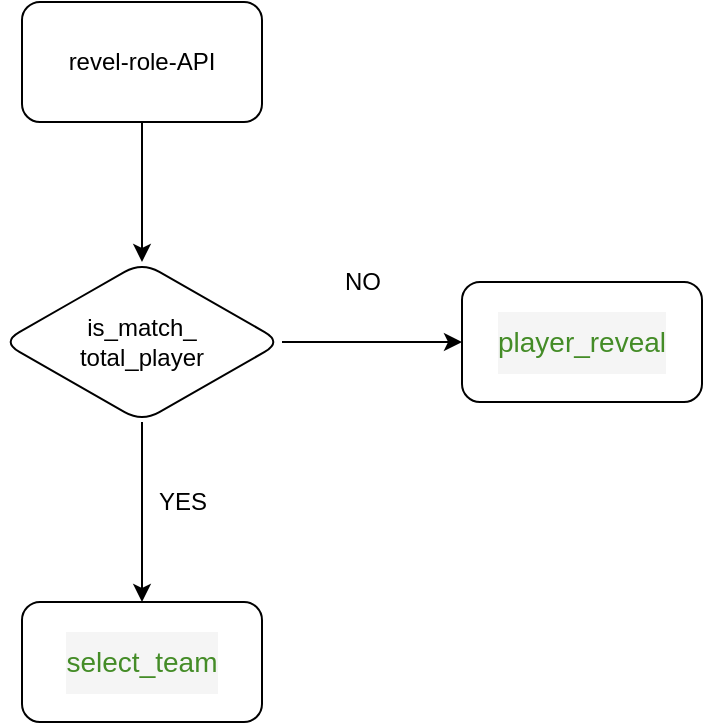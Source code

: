 <mxfile version="14.0.1" type="github" pages="7"><diagram id="4bjPKMzNH8aeOtXcO2TN" name="reveal-role API"><mxGraphModel dx="1422" dy="801" grid="1" gridSize="10" guides="1" tooltips="1" connect="1" arrows="1" fold="1" page="1" pageScale="1" pageWidth="850" pageHeight="1100" math="0" shadow="0"><root><mxCell id="0"/><mxCell id="1" parent="0"/><mxCell id="T6hAGO6oxij6z7EQiM0f-4" value="" style="edgeStyle=orthogonalEdgeStyle;rounded=0;orthogonalLoop=1;jettySize=auto;html=1;" edge="1" parent="1" source="T6hAGO6oxij6z7EQiM0f-2" target="T6hAGO6oxij6z7EQiM0f-3"><mxGeometry relative="1" as="geometry"/></mxCell><mxCell id="T6hAGO6oxij6z7EQiM0f-2" value="revel-role-API" style="rounded=1;whiteSpace=wrap;html=1;" vertex="1" parent="1"><mxGeometry x="310" y="70" width="120" height="60" as="geometry"/></mxCell><mxCell id="T6hAGO6oxij6z7EQiM0f-6" value="" style="edgeStyle=orthogonalEdgeStyle;rounded=0;orthogonalLoop=1;jettySize=auto;html=1;" edge="1" parent="1" source="T6hAGO6oxij6z7EQiM0f-3" target="T6hAGO6oxij6z7EQiM0f-5"><mxGeometry relative="1" as="geometry"/></mxCell><mxCell id="T6hAGO6oxij6z7EQiM0f-9" value="" style="edgeStyle=orthogonalEdgeStyle;rounded=0;orthogonalLoop=1;jettySize=auto;html=1;" edge="1" parent="1" source="T6hAGO6oxij6z7EQiM0f-3" target="T6hAGO6oxij6z7EQiM0f-8"><mxGeometry relative="1" as="geometry"/></mxCell><mxCell id="T6hAGO6oxij6z7EQiM0f-3" value="is_match_&lt;br&gt;total_player" style="rhombus;whiteSpace=wrap;html=1;rounded=1;" vertex="1" parent="1"><mxGeometry x="300" y="200" width="140" height="80" as="geometry"/></mxCell><mxCell id="T6hAGO6oxij6z7EQiM0f-5" value="&lt;div style=&quot;color: rgb(51 , 51 , 51) ; background-color: rgb(245 , 245 , 245) ; line-height: 30px&quot;&gt;&lt;div style=&quot;line-height: 30px&quot;&gt;&lt;span style=&quot;color: rgb(68 , 140 , 39)&quot;&gt;&lt;font style=&quot;font-size: 14px&quot;&gt;player_reveal&lt;/font&gt;&lt;/span&gt;&lt;/div&gt;&lt;/div&gt;" style="whiteSpace=wrap;html=1;rounded=1;" vertex="1" parent="1"><mxGeometry x="530" y="210" width="120" height="60" as="geometry"/></mxCell><mxCell id="T6hAGO6oxij6z7EQiM0f-7" value="NO" style="text;html=1;align=center;verticalAlign=middle;resizable=0;points=[];autosize=1;" vertex="1" parent="1"><mxGeometry x="465" y="200" width="30" height="20" as="geometry"/></mxCell><mxCell id="T6hAGO6oxij6z7EQiM0f-8" value="&lt;div style=&quot;color: rgb(51 , 51 , 51) ; background-color: rgb(245 , 245 , 245) ; line-height: 30px&quot;&gt;&lt;span style=&quot;color: rgb(68 , 140 , 39)&quot;&gt;&lt;font style=&quot;font-size: 14px&quot;&gt;select_team&lt;/font&gt;&lt;/span&gt;&lt;/div&gt;" style="whiteSpace=wrap;html=1;rounded=1;" vertex="1" parent="1"><mxGeometry x="310" y="370" width="120" height="60" as="geometry"/></mxCell><mxCell id="T6hAGO6oxij6z7EQiM0f-10" value="YES" style="text;html=1;align=center;verticalAlign=middle;resizable=0;points=[];autosize=1;" vertex="1" parent="1"><mxGeometry x="370" y="310" width="40" height="20" as="geometry"/></mxCell></root></mxGraphModel></diagram><diagram id="yqV_gZ8TadmTGkZPHK36" name="confirm-team "><mxGraphModel dx="1422" dy="801" grid="1" gridSize="10" guides="1" tooltips="1" connect="1" arrows="1" fold="1" page="1" pageScale="1" pageWidth="850" pageHeight="1100" math="0" shadow="0"><root><mxCell id="sFkLVTqMHFBTYTZOb6-k-0"/><mxCell id="sFkLVTqMHFBTYTZOb6-k-1" parent="sFkLVTqMHFBTYTZOb6-k-0"/><mxCell id="sFkLVTqMHFBTYTZOb6-k-12" value="" style="edgeStyle=orthogonalEdgeStyle;rounded=0;orthogonalLoop=1;jettySize=auto;html=1;" edge="1" parent="sFkLVTqMHFBTYTZOb6-k-1" source="sFkLVTqMHFBTYTZOb6-k-3" target="sFkLVTqMHFBTYTZOb6-k-9"><mxGeometry relative="1" as="geometry"/></mxCell><mxCell id="sFkLVTqMHFBTYTZOb6-k-3" value="confirm-team API" style="rounded=1;whiteSpace=wrap;html=1;" vertex="1" parent="sFkLVTqMHFBTYTZOb6-k-1"><mxGeometry x="310" y="70" width="120" height="60" as="geometry"/></mxCell><mxCell id="ANcndfg2ulrUfIX1jclb-1" value="" style="edgeStyle=orthogonalEdgeStyle;rounded=0;orthogonalLoop=1;jettySize=auto;html=1;" edge="1" parent="sFkLVTqMHFBTYTZOb6-k-1" source="sFkLVTqMHFBTYTZOb6-k-9" target="ANcndfg2ulrUfIX1jclb-0"><mxGeometry relative="1" as="geometry"/></mxCell><mxCell id="sFkLVTqMHFBTYTZOb6-k-9" value="&lt;div style=&quot;color: rgb(51 , 51 , 51) ; background-color: rgb(245 , 245 , 245) ; line-height: 30px&quot;&gt;&lt;div style=&quot;line-height: 30px&quot;&gt;&lt;span style=&quot;color: rgb(68 , 140 , 39)&quot;&gt;&lt;font style=&quot;font-size: 14px&quot;&gt;team_review&lt;/font&gt;&lt;/span&gt;&lt;/div&gt;&lt;/div&gt;" style="whiteSpace=wrap;html=1;rounded=1;" vertex="1" parent="sFkLVTqMHFBTYTZOb6-k-1"><mxGeometry x="310" y="210" width="120" height="60" as="geometry"/></mxCell><mxCell id="ANcndfg2ulrUfIX1jclb-0" value="END" style="ellipse;whiteSpace=wrap;html=1;rounded=1;" vertex="1" parent="sFkLVTqMHFBTYTZOb6-k-1"><mxGeometry x="325" y="340" width="90" height="50" as="geometry"/></mxCell></root></mxGraphModel></diagram><diagram name="team-review API" id="aOSsLffMoqjmoMbgBpNy"><mxGraphModel dx="1422" dy="801" grid="1" gridSize="10" guides="1" tooltips="1" connect="1" arrows="1" fold="1" page="1" pageScale="1" pageWidth="850" pageHeight="1100" math="0" shadow="0"><root><mxCell id="OFy2fepHRHy_UBQ8iZDq-0"/><mxCell id="OFy2fepHRHy_UBQ8iZDq-1" parent="OFy2fepHRHy_UBQ8iZDq-0"/><mxCell id="OFy2fepHRHy_UBQ8iZDq-2" value="" style="edgeStyle=orthogonalEdgeStyle;rounded=0;orthogonalLoop=1;jettySize=auto;html=1;" edge="1" parent="OFy2fepHRHy_UBQ8iZDq-1" source="OFy2fepHRHy_UBQ8iZDq-3" target="OFy2fepHRHy_UBQ8iZDq-6"><mxGeometry relative="1" as="geometry"/></mxCell><mxCell id="OFy2fepHRHy_UBQ8iZDq-3" value="revel-role-API" style="rounded=1;whiteSpace=wrap;html=1;" vertex="1" parent="OFy2fepHRHy_UBQ8iZDq-1"><mxGeometry x="310" y="70" width="120" height="60" as="geometry"/></mxCell><mxCell id="OFy2fepHRHy_UBQ8iZDq-4" value="" style="edgeStyle=orthogonalEdgeStyle;rounded=0;orthogonalLoop=1;jettySize=auto;html=1;" edge="1" parent="OFy2fepHRHy_UBQ8iZDq-1" source="OFy2fepHRHy_UBQ8iZDq-6" target="OFy2fepHRHy_UBQ8iZDq-7"><mxGeometry relative="1" as="geometry"/></mxCell><mxCell id="OFy2fepHRHy_UBQ8iZDq-12" value="" style="edgeStyle=orthogonalEdgeStyle;rounded=0;orthogonalLoop=1;jettySize=auto;html=1;entryX=0.5;entryY=0;entryDx=0;entryDy=0;" edge="1" parent="OFy2fepHRHy_UBQ8iZDq-1" source="OFy2fepHRHy_UBQ8iZDq-6" target="OFy2fepHRHy_UBQ8iZDq-14"><mxGeometry relative="1" as="geometry"/></mxCell><mxCell id="OFy2fepHRHy_UBQ8iZDq-6" value="is_match_&lt;br&gt;total_player" style="rhombus;whiteSpace=wrap;html=1;rounded=1;" vertex="1" parent="OFy2fepHRHy_UBQ8iZDq-1"><mxGeometry x="300" y="200" width="140" height="80" as="geometry"/></mxCell><mxCell id="OFy2fepHRHy_UBQ8iZDq-7" value="&lt;div style=&quot;color: rgb(51 , 51 , 51) ; background-color: rgb(245 , 245 , 245) ; line-height: 30px&quot;&gt;&lt;div style=&quot;line-height: 30px&quot;&gt;&lt;span style=&quot;color: rgb(68 , 140 , 39)&quot;&gt;&lt;font style=&quot;font-size: 14px&quot;&gt;review_info&lt;/font&gt;&lt;/span&gt;&lt;/div&gt;&lt;/div&gt;" style="whiteSpace=wrap;html=1;rounded=1;" vertex="1" parent="OFy2fepHRHy_UBQ8iZDq-1"><mxGeometry x="530" y="210" width="120" height="60" as="geometry"/></mxCell><mxCell id="OFy2fepHRHy_UBQ8iZDq-8" value="NO" style="text;html=1;align=center;verticalAlign=middle;resizable=0;points=[];autosize=1;" vertex="1" parent="OFy2fepHRHy_UBQ8iZDq-1"><mxGeometry x="465" y="200" width="30" height="20" as="geometry"/></mxCell><mxCell id="OFy2fepHRHy_UBQ8iZDq-9" value="&lt;div style=&quot;color: rgb(51 , 51 , 51) ; background-color: rgb(245 , 245 , 245) ; line-height: 30px&quot;&gt;&lt;span style=&quot;color: rgb(68 , 140 , 39)&quot;&gt;&lt;font style=&quot;font-size: 14px&quot;&gt;rejected_spy_win&lt;/font&gt;&lt;/span&gt;&lt;/div&gt;" style="whiteSpace=wrap;html=1;rounded=1;" vertex="1" parent="OFy2fepHRHy_UBQ8iZDq-1"><mxGeometry x="550" y="520" width="120" height="60" as="geometry"/></mxCell><mxCell id="OFy2fepHRHy_UBQ8iZDq-10" value="YES" style="text;html=1;align=center;verticalAlign=middle;resizable=0;points=[];autosize=1;" vertex="1" parent="OFy2fepHRHy_UBQ8iZDq-1"><mxGeometry x="370" y="310" width="40" height="20" as="geometry"/></mxCell><mxCell id="OFy2fepHRHy_UBQ8iZDq-16" value="" style="edgeStyle=orthogonalEdgeStyle;rounded=0;orthogonalLoop=1;jettySize=auto;html=1;" edge="1" parent="OFy2fepHRHy_UBQ8iZDq-1" source="OFy2fepHRHy_UBQ8iZDq-14" target="OFy2fepHRHy_UBQ8iZDq-15"><mxGeometry relative="1" as="geometry"/></mxCell><mxCell id="OFy2fepHRHy_UBQ8iZDq-18" value="" style="edgeStyle=orthogonalEdgeStyle;rounded=0;orthogonalLoop=1;jettySize=auto;html=1;entryX=0.5;entryY=0;entryDx=0;entryDy=0;" edge="1" parent="OFy2fepHRHy_UBQ8iZDq-1" source="OFy2fepHRHy_UBQ8iZDq-14" target="OFy2fepHRHy_UBQ8iZDq-21"><mxGeometry relative="1" as="geometry"><mxPoint x="370" y="520" as="targetPoint"/></mxGeometry></mxCell><mxCell id="OFy2fepHRHy_UBQ8iZDq-14" value="is_team_review&amp;nbsp;" style="rhombus;whiteSpace=wrap;html=1;rounded=1;" vertex="1" parent="OFy2fepHRHy_UBQ8iZDq-1"><mxGeometry x="300" y="350" width="140" height="80" as="geometry"/></mxCell><mxCell id="OFy2fepHRHy_UBQ8iZDq-15" value="&lt;span style=&quot;color: rgb(68 , 140 , 39) ; font-size: 14px ; background-color: rgb(245 , 245 , 245)&quot;&gt;team_approved&lt;/span&gt;" style="whiteSpace=wrap;html=1;rounded=1;" vertex="1" parent="OFy2fepHRHy_UBQ8iZDq-1"><mxGeometry x="530" y="360" width="120" height="60" as="geometry"/></mxCell><mxCell id="OFy2fepHRHy_UBQ8iZDq-19" value="True" style="text;html=1;align=center;verticalAlign=middle;resizable=0;points=[];autosize=1;" vertex="1" parent="OFy2fepHRHy_UBQ8iZDq-1"><mxGeometry x="460" y="360" width="40" height="20" as="geometry"/></mxCell><mxCell id="OFy2fepHRHy_UBQ8iZDq-20" value="False" style="text;html=1;align=center;verticalAlign=middle;resizable=0;points=[];autosize=1;" vertex="1" parent="OFy2fepHRHy_UBQ8iZDq-1"><mxGeometry x="390" y="460" width="40" height="20" as="geometry"/></mxCell><mxCell id="OFy2fepHRHy_UBQ8iZDq-22" value="" style="edgeStyle=orthogonalEdgeStyle;rounded=0;orthogonalLoop=1;jettySize=auto;html=1;" edge="1" parent="OFy2fepHRHy_UBQ8iZDq-1" source="OFy2fepHRHy_UBQ8iZDq-21" target="OFy2fepHRHy_UBQ8iZDq-9"><mxGeometry relative="1" as="geometry"/></mxCell><mxCell id="OFy2fepHRHy_UBQ8iZDq-25" value="" style="edgeStyle=orthogonalEdgeStyle;rounded=0;orthogonalLoop=1;jettySize=auto;html=1;" edge="1" parent="OFy2fepHRHy_UBQ8iZDq-1" source="OFy2fepHRHy_UBQ8iZDq-21" target="OFy2fepHRHy_UBQ8iZDq-24"><mxGeometry relative="1" as="geometry"/></mxCell><mxCell id="OFy2fepHRHy_UBQ8iZDq-21" value="team_track_count == 5&amp;nbsp;" style="rhombus;whiteSpace=wrap;html=1;rounded=1;" vertex="1" parent="OFy2fepHRHy_UBQ8iZDq-1"><mxGeometry x="290" y="505" width="160" height="90" as="geometry"/></mxCell><mxCell id="OFy2fepHRHy_UBQ8iZDq-23" value="Yes" style="text;html=1;align=center;verticalAlign=middle;resizable=0;points=[];autosize=1;" vertex="1" parent="OFy2fepHRHy_UBQ8iZDq-1"><mxGeometry x="480" y="510" width="40" height="20" as="geometry"/></mxCell><mxCell id="OFy2fepHRHy_UBQ8iZDq-27" value="" style="edgeStyle=orthogonalEdgeStyle;rounded=0;orthogonalLoop=1;jettySize=auto;html=1;" edge="1" parent="OFy2fepHRHy_UBQ8iZDq-1" source="OFy2fepHRHy_UBQ8iZDq-24" target="OFy2fepHRHy_UBQ8iZDq-26"><mxGeometry relative="1" as="geometry"/></mxCell><mxCell id="OFy2fepHRHy_UBQ8iZDq-24" value="&lt;div style=&quot;color: rgb(51 , 51 , 51) ; background-color: rgb(245 , 245 , 245) ; line-height: 30px&quot;&gt;&lt;span style=&quot;color: rgb(68 , 140 , 39)&quot;&gt;&lt;font style=&quot;font-size: 14px&quot;&gt;team_rejected&lt;/font&gt;&lt;/span&gt;&lt;/div&gt;" style="whiteSpace=wrap;html=1;rounded=1;" vertex="1" parent="OFy2fepHRHy_UBQ8iZDq-1"><mxGeometry x="310" y="660" width="120" height="60" as="geometry"/></mxCell><mxCell id="OFy2fepHRHy_UBQ8iZDq-26" value="END" style="ellipse;whiteSpace=wrap;html=1;rounded=1;" vertex="1" parent="OFy2fepHRHy_UBQ8iZDq-1"><mxGeometry x="320" y="800" width="100" height="50" as="geometry"/></mxCell></root></mxGraphModel></diagram><diagram name="start-mission API" id="vTjEOyMiH5TXqNmSRghD"><mxGraphModel dx="1422" dy="801" grid="1" gridSize="10" guides="1" tooltips="1" connect="1" arrows="1" fold="1" page="1" pageScale="1" pageWidth="850" pageHeight="1100" math="0" shadow="0"><root><mxCell id="FvoozDznrUcktbcKRaRK-0"/><mxCell id="FvoozDznrUcktbcKRaRK-1" parent="FvoozDznrUcktbcKRaRK-0"/><mxCell id="FvoozDznrUcktbcKRaRK-2" value="" style="edgeStyle=orthogonalEdgeStyle;rounded=0;orthogonalLoop=1;jettySize=auto;html=1;" edge="1" parent="FvoozDznrUcktbcKRaRK-1" source="FvoozDznrUcktbcKRaRK-3" target="FvoozDznrUcktbcKRaRK-5"><mxGeometry relative="1" as="geometry"/></mxCell><mxCell id="FvoozDznrUcktbcKRaRK-3" value="start-mission API" style="rounded=1;whiteSpace=wrap;html=1;" vertex="1" parent="FvoozDznrUcktbcKRaRK-1"><mxGeometry x="310" y="70" width="120" height="60" as="geometry"/></mxCell><mxCell id="FvoozDznrUcktbcKRaRK-4" value="" style="edgeStyle=orthogonalEdgeStyle;rounded=0;orthogonalLoop=1;jettySize=auto;html=1;" edge="1" parent="FvoozDznrUcktbcKRaRK-1" source="FvoozDznrUcktbcKRaRK-5" target="FvoozDznrUcktbcKRaRK-6"><mxGeometry relative="1" as="geometry"/></mxCell><mxCell id="FvoozDznrUcktbcKRaRK-5" value="&lt;div style=&quot;color: rgb(51 , 51 , 51) ; background-color: rgb(245 , 245 , 245) ; line-height: 30px&quot;&gt;&lt;div style=&quot;line-height: 30px&quot;&gt;&lt;span style=&quot;color: rgb(68 , 140 , 39)&quot;&gt;&lt;font style=&quot;font-size: 14px&quot;&gt;mission&lt;/font&gt;&lt;/span&gt;&lt;/div&gt;&lt;/div&gt;" style="whiteSpace=wrap;html=1;rounded=1;" vertex="1" parent="FvoozDznrUcktbcKRaRK-1"><mxGeometry x="310" y="210" width="120" height="60" as="geometry"/></mxCell><mxCell id="FvoozDznrUcktbcKRaRK-6" value="END" style="ellipse;whiteSpace=wrap;html=1;rounded=1;" vertex="1" parent="FvoozDznrUcktbcKRaRK-1"><mxGeometry x="325" y="340" width="90" height="50" as="geometry"/></mxCell></root></mxGraphModel></diagram><diagram name="mission API" id="aqO6581YAEGjdF2K99CJ"><mxGraphModel dx="1422" dy="801" grid="1" gridSize="10" guides="1" tooltips="1" connect="1" arrows="1" fold="1" page="1" pageScale="1" pageWidth="850" pageHeight="1100" math="0" shadow="0"><root><mxCell id="drDVZOMTMo2ZCsD4C7km-0"/><mxCell id="drDVZOMTMo2ZCsD4C7km-1" parent="drDVZOMTMo2ZCsD4C7km-0"/><mxCell id="drDVZOMTMo2ZCsD4C7km-2" value="" style="edgeStyle=orthogonalEdgeStyle;rounded=0;orthogonalLoop=1;jettySize=auto;html=1;" edge="1" parent="drDVZOMTMo2ZCsD4C7km-1" source="drDVZOMTMo2ZCsD4C7km-3" target="drDVZOMTMo2ZCsD4C7km-8"><mxGeometry relative="1" as="geometry"><mxPoint x="370" y="210" as="targetPoint"/></mxGeometry></mxCell><mxCell id="drDVZOMTMo2ZCsD4C7km-3" value="mission API" style="rounded=1;whiteSpace=wrap;html=1;" vertex="1" parent="drDVZOMTMo2ZCsD4C7km-1"><mxGeometry x="310" y="70" width="120" height="60" as="geometry"/></mxCell><mxCell id="drDVZOMTMo2ZCsD4C7km-4" value="" style="edgeStyle=orthogonalEdgeStyle;rounded=0;orthogonalLoop=1;jettySize=auto;html=1;exitX=0.5;exitY=1;exitDx=0;exitDy=0;" edge="1" parent="drDVZOMTMo2ZCsD4C7km-1" source="drDVZOMTMo2ZCsD4C7km-8" target="drDVZOMTMo2ZCsD4C7km-7"><mxGeometry relative="1" as="geometry"><mxPoint x="370" y="270" as="sourcePoint"/><mxPoint x="370" y="340" as="targetPoint"/></mxGeometry></mxCell><mxCell id="drDVZOMTMo2ZCsD4C7km-13" value="" style="edgeStyle=orthogonalEdgeStyle;rounded=0;orthogonalLoop=1;jettySize=auto;html=1;" edge="1" parent="drDVZOMTMo2ZCsD4C7km-1" source="drDVZOMTMo2ZCsD4C7km-7" target="drDVZOMTMo2ZCsD4C7km-12"><mxGeometry relative="1" as="geometry"/></mxCell><mxCell id="drDVZOMTMo2ZCsD4C7km-7" value="&lt;div style=&quot;color: rgb(51 , 51 , 51) ; background-color: rgb(245 , 245 , 245) ; line-height: 30px&quot;&gt;&lt;div style=&quot;line-height: 30px&quot;&gt;&lt;span style=&quot;color: rgb(68 , 140 , 39)&quot;&gt;&lt;font style=&quot;font-size: 14px&quot;&gt;mission_results&lt;/font&gt;&lt;/span&gt;&lt;/div&gt;&lt;/div&gt;" style="whiteSpace=wrap;html=1;rounded=1;" vertex="1" parent="drDVZOMTMo2ZCsD4C7km-1"><mxGeometry x="310" y="350" width="120" height="60" as="geometry"/></mxCell><mxCell id="drDVZOMTMo2ZCsD4C7km-10" value="" style="edgeStyle=orthogonalEdgeStyle;rounded=0;orthogonalLoop=1;jettySize=auto;html=1;" edge="1" parent="drDVZOMTMo2ZCsD4C7km-1" source="drDVZOMTMo2ZCsD4C7km-8" target="drDVZOMTMo2ZCsD4C7km-9"><mxGeometry relative="1" as="geometry"/></mxCell><mxCell id="drDVZOMTMo2ZCsD4C7km-8" value="is_equal&amp;nbsp;&lt;br&gt;team member ?" style="rhombus;whiteSpace=wrap;html=1;" vertex="1" parent="drDVZOMTMo2ZCsD4C7km-1"><mxGeometry x="297.5" y="180" width="145" height="100" as="geometry"/></mxCell><mxCell id="drDVZOMTMo2ZCsD4C7km-9" value="&lt;font color=&quot;#448c27&quot;&gt;&lt;span style=&quot;font-size: 14px ; background-color: rgb(245 , 245 , 245)&quot;&gt;mission_info&lt;/span&gt;&lt;/font&gt;" style="whiteSpace=wrap;html=1;" vertex="1" parent="drDVZOMTMo2ZCsD4C7km-1"><mxGeometry x="500" y="200" width="120" height="60" as="geometry"/></mxCell><mxCell id="drDVZOMTMo2ZCsD4C7km-11" value="NO" style="text;html=1;align=center;verticalAlign=middle;resizable=0;points=[];autosize=1;" vertex="1" parent="drDVZOMTMo2ZCsD4C7km-1"><mxGeometry x="435" y="200" width="30" height="20" as="geometry"/></mxCell><mxCell id="drDVZOMTMo2ZCsD4C7km-12" value="END" style="ellipse;whiteSpace=wrap;html=1;rounded=1;" vertex="1" parent="drDVZOMTMo2ZCsD4C7km-1"><mxGeometry x="325" y="470" width="90" height="50" as="geometry"/></mxCell></root></mxGraphModel></diagram><diagram name="tap-card API" id="mZGvt5QN9iYqex2-L6w7"><mxGraphModel dx="1422" dy="801" grid="1" gridSize="10" guides="1" tooltips="1" connect="1" arrows="1" fold="1" page="1" pageScale="1" pageWidth="850" pageHeight="1100" math="0" shadow="0"><root><mxCell id="6Zt150o9QPhkTCwlNDep-0"/><mxCell id="6Zt150o9QPhkTCwlNDep-1" parent="6Zt150o9QPhkTCwlNDep-0"/><mxCell id="6Zt150o9QPhkTCwlNDep-2" value="" style="edgeStyle=orthogonalEdgeStyle;rounded=0;orthogonalLoop=1;jettySize=auto;html=1;" edge="1" parent="6Zt150o9QPhkTCwlNDep-1" source="6Zt150o9QPhkTCwlNDep-3" target="6Zt150o9QPhkTCwlNDep-8"><mxGeometry relative="1" as="geometry"><mxPoint x="370" y="210" as="targetPoint"/></mxGeometry></mxCell><mxCell id="6Zt150o9QPhkTCwlNDep-3" value="Tap-card API" style="rounded=1;whiteSpace=wrap;html=1;" vertex="1" parent="6Zt150o9QPhkTCwlNDep-1"><mxGeometry x="310" y="70" width="120" height="60" as="geometry"/></mxCell><mxCell id="6Zt150o9QPhkTCwlNDep-4" value="" style="edgeStyle=orthogonalEdgeStyle;rounded=0;orthogonalLoop=1;jettySize=auto;html=1;exitX=0.5;exitY=1;exitDx=0;exitDy=0;entryX=0.5;entryY=0;entryDx=0;entryDy=0;" edge="1" parent="6Zt150o9QPhkTCwlNDep-1" source="6Zt150o9QPhkTCwlNDep-8" target="6Zt150o9QPhkTCwlNDep-13"><mxGeometry relative="1" as="geometry"><mxPoint x="370" y="270" as="sourcePoint"/><mxPoint x="370" y="350" as="targetPoint"/></mxGeometry></mxCell><mxCell id="6Zt150o9QPhkTCwlNDep-7" value="" style="edgeStyle=orthogonalEdgeStyle;rounded=0;orthogonalLoop=1;jettySize=auto;html=1;" edge="1" parent="6Zt150o9QPhkTCwlNDep-1" source="6Zt150o9QPhkTCwlNDep-8" target="6Zt150o9QPhkTCwlNDep-9"><mxGeometry relative="1" as="geometry"/></mxCell><mxCell id="6Zt150o9QPhkTCwlNDep-8" value="is_equal&amp;nbsp;&lt;br&gt;tap_card ?" style="rhombus;whiteSpace=wrap;html=1;" vertex="1" parent="6Zt150o9QPhkTCwlNDep-1"><mxGeometry x="308.75" y="180" width="122.5" height="80" as="geometry"/></mxCell><mxCell id="6Zt150o9QPhkTCwlNDep-9" value="&lt;font color=&quot;#448c27&quot;&gt;&lt;span style=&quot;font-size: 14px ; background-color: rgb(245 , 245 , 245)&quot;&gt;show_card&lt;/span&gt;&lt;/font&gt;" style="whiteSpace=wrap;html=1;" vertex="1" parent="6Zt150o9QPhkTCwlNDep-1"><mxGeometry x="490" y="190" width="120" height="60" as="geometry"/></mxCell><mxCell id="6Zt150o9QPhkTCwlNDep-10" value="NO" style="text;html=1;align=center;verticalAlign=middle;resizable=0;points=[];autosize=1;" vertex="1" parent="6Zt150o9QPhkTCwlNDep-1"><mxGeometry x="435" y="200" width="30" height="20" as="geometry"/></mxCell><mxCell id="6Zt150o9QPhkTCwlNDep-11" value="END" style="ellipse;whiteSpace=wrap;html=1;rounded=1;" vertex="1" parent="6Zt150o9QPhkTCwlNDep-1"><mxGeometry x="325" y="580" width="90" height="50" as="geometry"/></mxCell><mxCell id="6Zt150o9QPhkTCwlNDep-12" value="YES" style="text;html=1;align=center;verticalAlign=middle;resizable=0;points=[];autosize=1;" vertex="1" parent="6Zt150o9QPhkTCwlNDep-1"><mxGeometry x="380" y="300" width="40" height="20" as="geometry"/></mxCell><mxCell id="6Zt150o9QPhkTCwlNDep-15" value="" style="edgeStyle=orthogonalEdgeStyle;rounded=0;orthogonalLoop=1;jettySize=auto;html=1;entryX=0;entryY=0.5;entryDx=0;entryDy=0;" edge="1" parent="6Zt150o9QPhkTCwlNDep-1" source="6Zt150o9QPhkTCwlNDep-13" target="6Zt150o9QPhkTCwlNDep-17"><mxGeometry relative="1" as="geometry"><mxPoint x="512.5" y="370" as="targetPoint"/></mxGeometry></mxCell><mxCell id="6Zt150o9QPhkTCwlNDep-21" value="" style="edgeStyle=orthogonalEdgeStyle;rounded=0;orthogonalLoop=1;jettySize=auto;html=1;" edge="1" parent="6Zt150o9QPhkTCwlNDep-1" source="6Zt150o9QPhkTCwlNDep-13" target="6Zt150o9QPhkTCwlNDep-20"><mxGeometry relative="1" as="geometry"/></mxCell><mxCell id="6Zt150o9QPhkTCwlNDep-13" value="is_ game&lt;br&gt;ended&amp;nbsp;?" style="rhombus;whiteSpace=wrap;html=1;" vertex="1" parent="6Zt150o9QPhkTCwlNDep-1"><mxGeometry x="308.75" y="330" width="122.5" height="80" as="geometry"/></mxCell><mxCell id="6Zt150o9QPhkTCwlNDep-16" value="Yes" style="text;html=1;align=center;verticalAlign=middle;resizable=0;points=[];autosize=1;" vertex="1" parent="6Zt150o9QPhkTCwlNDep-1"><mxGeometry x="460" y="345" width="40" height="20" as="geometry"/></mxCell><mxCell id="6Zt150o9QPhkTCwlNDep-17" value="END" style="ellipse;whiteSpace=wrap;html=1;rounded=1;" vertex="1" parent="6Zt150o9QPhkTCwlNDep-1"><mxGeometry x="530" y="345" width="90" height="50" as="geometry"/></mxCell><mxCell id="6Zt150o9QPhkTCwlNDep-19" value="NO" style="text;html=1;align=center;verticalAlign=middle;resizable=0;points=[];autosize=1;" vertex="1" parent="6Zt150o9QPhkTCwlNDep-1"><mxGeometry x="390" y="420" width="30" height="20" as="geometry"/></mxCell><mxCell id="6Zt150o9QPhkTCwlNDep-22" value="" style="edgeStyle=orthogonalEdgeStyle;rounded=0;orthogonalLoop=1;jettySize=auto;html=1;" edge="1" parent="6Zt150o9QPhkTCwlNDep-1" source="6Zt150o9QPhkTCwlNDep-20" target="6Zt150o9QPhkTCwlNDep-11"><mxGeometry relative="1" as="geometry"/></mxCell><mxCell id="6Zt150o9QPhkTCwlNDep-20" value="&lt;font color=&quot;#448c27&quot;&gt;&lt;span style=&quot;font-size: 14px ; background-color: rgb(245 , 245 , 245)&quot;&gt;select_team&lt;/span&gt;&lt;/font&gt;" style="whiteSpace=wrap;html=1;" vertex="1" parent="6Zt150o9QPhkTCwlNDep-1"><mxGeometry x="310" y="460" width="120" height="60" as="geometry"/></mxCell></root></mxGraphModel></diagram><diagram name="check / left_game API" id="61KiZy0KFkvDdmlji9yU"><mxGraphModel dx="1422" dy="801" grid="1" gridSize="10" guides="1" tooltips="1" connect="1" arrows="1" fold="1" page="1" pageScale="1" pageWidth="850" pageHeight="1100" math="0" shadow="0"><root><mxCell id="I-0mFLxbnyYpX0Yo7mr8-0"/><mxCell id="I-0mFLxbnyYpX0Yo7mr8-1" parent="I-0mFLxbnyYpX0Yo7mr8-0"/><mxCell id="I-0mFLxbnyYpX0Yo7mr8-2" value="" style="edgeStyle=orthogonalEdgeStyle;rounded=0;orthogonalLoop=1;jettySize=auto;html=1;" edge="1" parent="I-0mFLxbnyYpX0Yo7mr8-1" source="I-0mFLxbnyYpX0Yo7mr8-3" target="I-0mFLxbnyYpX0Yo7mr8-6"><mxGeometry relative="1" as="geometry"><mxPoint x="540" y="190" as="targetPoint"/></mxGeometry></mxCell><mxCell id="I-0mFLxbnyYpX0Yo7mr8-3" value="left_game API" style="rounded=1;whiteSpace=wrap;html=1;" vertex="1" parent="I-0mFLxbnyYpX0Yo7mr8-1"><mxGeometry x="480" y="80" width="120" height="60" as="geometry"/></mxCell><mxCell id="I-0mFLxbnyYpX0Yo7mr8-5" value="" style="edgeStyle=orthogonalEdgeStyle;rounded=0;orthogonalLoop=1;jettySize=auto;html=1;" edge="1" parent="I-0mFLxbnyYpX0Yo7mr8-1" source="I-0mFLxbnyYpX0Yo7mr8-6" target="I-0mFLxbnyYpX0Yo7mr8-11"><mxGeometry relative="1" as="geometry"/></mxCell><mxCell id="I-0mFLxbnyYpX0Yo7mr8-6" value="&lt;div style=&quot;background-color: rgb(245 , 245 , 245) ; line-height: 30px&quot;&gt;&lt;div style=&quot;line-height: 30px&quot;&gt;&lt;font color=&quot;#448c27&quot;&gt;&lt;span style=&quot;font-size: 14px&quot;&gt;game_ended&lt;/span&gt;&lt;/font&gt;&lt;/div&gt;&lt;/div&gt;" style="whiteSpace=wrap;html=1;rounded=1;" vertex="1" parent="I-0mFLxbnyYpX0Yo7mr8-1"><mxGeometry x="480" y="200" width="120" height="60" as="geometry"/></mxCell><mxCell id="I-0mFLxbnyYpX0Yo7mr8-11" value="END" style="ellipse;whiteSpace=wrap;html=1;rounded=1;" vertex="1" parent="I-0mFLxbnyYpX0Yo7mr8-1"><mxGeometry x="495" y="320" width="90" height="50" as="geometry"/></mxCell><mxCell id="gcL5O7ZSRwyQ4WHSmrnW-0" value="" style="edgeStyle=orthogonalEdgeStyle;rounded=0;orthogonalLoop=1;jettySize=auto;html=1;" edge="1" parent="I-0mFLxbnyYpX0Yo7mr8-1" source="gcL5O7ZSRwyQ4WHSmrnW-1" target="gcL5O7ZSRwyQ4WHSmrnW-3"><mxGeometry relative="1" as="geometry"><mxPoint x="150" y="190" as="targetPoint"/></mxGeometry></mxCell><mxCell id="gcL5O7ZSRwyQ4WHSmrnW-1" value="check_game API" style="rounded=1;whiteSpace=wrap;html=1;" vertex="1" parent="I-0mFLxbnyYpX0Yo7mr8-1"><mxGeometry x="90" y="80" width="120" height="60" as="geometry"/></mxCell><mxCell id="gcL5O7ZSRwyQ4WHSmrnW-2" value="" style="edgeStyle=orthogonalEdgeStyle;rounded=0;orthogonalLoop=1;jettySize=auto;html=1;" edge="1" parent="I-0mFLxbnyYpX0Yo7mr8-1" source="gcL5O7ZSRwyQ4WHSmrnW-3" target="gcL5O7ZSRwyQ4WHSmrnW-4"><mxGeometry relative="1" as="geometry"/></mxCell><mxCell id="gcL5O7ZSRwyQ4WHSmrnW-3" value="&lt;div style=&quot;background-color: rgb(245 , 245 , 245) ; line-height: 30px&quot;&gt;&lt;div style=&quot;line-height: 30px&quot;&gt;&lt;font color=&quot;#448c27&quot;&gt;&lt;span style=&quot;font-size: 14px&quot;&gt;game_ended&lt;/span&gt;&lt;/font&gt;&lt;/div&gt;&lt;/div&gt;" style="whiteSpace=wrap;html=1;rounded=1;" vertex="1" parent="I-0mFLxbnyYpX0Yo7mr8-1"><mxGeometry x="90" y="200" width="120" height="60" as="geometry"/></mxCell><mxCell id="gcL5O7ZSRwyQ4WHSmrnW-4" value="END" style="ellipse;whiteSpace=wrap;html=1;rounded=1;" vertex="1" parent="I-0mFLxbnyYpX0Yo7mr8-1"><mxGeometry x="105" y="320" width="90" height="50" as="geometry"/></mxCell></root></mxGraphModel></diagram></mxfile>